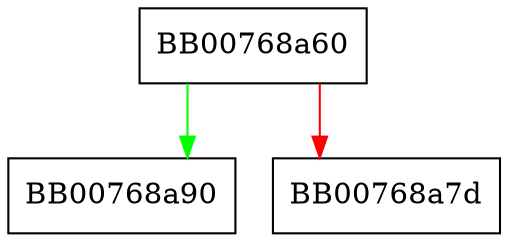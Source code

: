 digraph aria_ccm_ctrl {
  node [shape="box"];
  graph [splines=ortho];
  BB00768a60 -> BB00768a90 [color="green"];
  BB00768a60 -> BB00768a7d [color="red"];
}